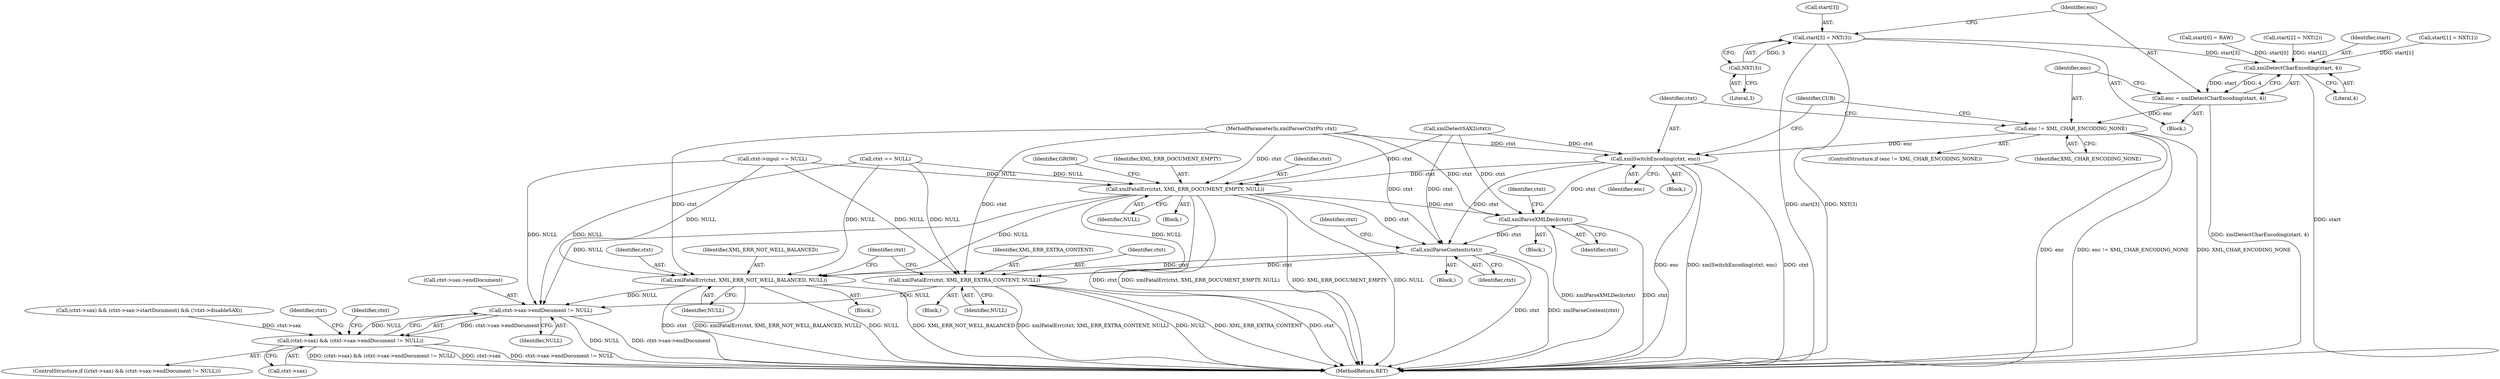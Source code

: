 digraph "0_Chrome_d0947db40187f4708c58e64cbd6013faf9eddeed_21@array" {
"1000177" [label="(Call,start[3] = NXT(3))"];
"1000181" [label="(Call,NXT(3))"];
"1000185" [label="(Call,xmlDetectCharEncoding(start, 4))"];
"1000183" [label="(Call,enc = xmlDetectCharEncoding(start, 4))"];
"1000189" [label="(Call,enc != XML_CHAR_ENCODING_NONE)"];
"1000193" [label="(Call,xmlSwitchEncoding(ctxt, enc))"];
"1000201" [label="(Call,xmlFatalErr(ctxt, XML_ERR_DOCUMENT_EMPTY, NULL))"];
"1000219" [label="(Call,xmlParseXMLDecl(ctxt))"];
"1000288" [label="(Call,xmlParseContent(ctxt))"];
"1000309" [label="(Call,xmlFatalErr(ctxt, XML_ERR_NOT_WELL_BALANCED, NULL))"];
"1000328" [label="(Call,ctxt->sax->endDocument != NULL)"];
"1000324" [label="(Call,(ctxt->sax) && (ctxt->sax->endDocument != NULL))"];
"1000319" [label="(Call,xmlFatalErr(ctxt, XML_ERR_EXTRA_CONTENT, NULL))"];
"1000204" [label="(Identifier,NULL)"];
"1000311" [label="(Identifier,XML_ERR_NOT_WELL_BALANCED)"];
"1000165" [label="(Call,start[1] = NXT(1))"];
"1000159" [label="(Block,)"];
"1000160" [label="(Call,start[0] = RAW)"];
"1000191" [label="(Identifier,XML_CHAR_ENCODING_NONE)"];
"1000183" [label="(Call,enc = xmlDetectCharEncoding(start, 4))"];
"1000203" [label="(Identifier,XML_ERR_DOCUMENT_EMPTY)"];
"1000195" [label="(Identifier,enc)"];
"1000201" [label="(Call,xmlFatalErr(ctxt, XML_ERR_DOCUMENT_EMPTY, NULL))"];
"1000202" [label="(Identifier,ctxt)"];
"1000193" [label="(Call,xmlSwitchEncoding(ctxt, enc))"];
"1000328" [label="(Call,ctxt->sax->endDocument != NULL)"];
"1000342" [label="(Identifier,ctxt)"];
"1000182" [label="(Literal,3)"];
"1000219" [label="(Call,xmlParseXMLDecl(ctxt))"];
"1000194" [label="(Identifier,ctxt)"];
"1000218" [label="(Block,)"];
"1000289" [label="(Identifier,ctxt)"];
"1000198" [label="(Identifier,CUR)"];
"1000177" [label="(Call,start[3] = NXT(3))"];
"1000323" [label="(ControlStructure,if ((ctxt->sax) && (ctxt->sax->endDocument != NULL)))"];
"1000337" [label="(Identifier,ctxt)"];
"1000114" [label="(Call,ctxt == NULL)"];
"1000220" [label="(Identifier,ctxt)"];
"1000224" [label="(Identifier,ctxt)"];
"1000293" [label="(Identifier,ctxt)"];
"1000310" [label="(Identifier,ctxt)"];
"1000334" [label="(Identifier,NULL)"];
"1000200" [label="(Block,)"];
"1000189" [label="(Call,enc != XML_CHAR_ENCODING_NONE)"];
"1000312" [label="(Identifier,NULL)"];
"1000190" [label="(Identifier,enc)"];
"1000181" [label="(Call,NXT(3))"];
"1000205" [label="(Identifier,GROW)"];
"1000241" [label="(Call,(ctxt->sax) && (ctxt->sax->startDocument) && (!ctxt->disableSAX))"];
"1000319" [label="(Call,xmlFatalErr(ctxt, XML_ERR_EXTRA_CONTENT, NULL))"];
"1000188" [label="(ControlStructure,if (enc != XML_CHAR_ENCODING_NONE))"];
"1000109" [label="(Block,)"];
"1000187" [label="(Literal,4)"];
"1000126" [label="(Call,xmlDetectSAX2(ctxt))"];
"1000308" [label="(Block,)"];
"1000192" [label="(Block,)"];
"1000309" [label="(Call,xmlFatalErr(ctxt, XML_ERR_NOT_WELL_BALANCED, NULL))"];
"1000184" [label="(Identifier,enc)"];
"1000178" [label="(Call,start[3])"];
"1000185" [label="(Call,xmlDetectCharEncoding(start, 4))"];
"1000288" [label="(Call,xmlParseContent(ctxt))"];
"1000117" [label="(Call,ctxt->input == NULL)"];
"1000324" [label="(Call,(ctxt->sax) && (ctxt->sax->endDocument != NULL))"];
"1000325" [label="(Call,ctxt->sax)"];
"1000318" [label="(Block,)"];
"1000108" [label="(MethodParameterIn,xmlParserCtxtPtr ctxt)"];
"1000320" [label="(Identifier,ctxt)"];
"1000321" [label="(Identifier,XML_ERR_EXTRA_CONTENT)"];
"1000329" [label="(Call,ctxt->sax->endDocument)"];
"1000349" [label="(MethodReturn,RET)"];
"1000171" [label="(Call,start[2] = NXT(2))"];
"1000322" [label="(Identifier,NULL)"];
"1000186" [label="(Identifier,start)"];
"1000326" [label="(Identifier,ctxt)"];
"1000177" -> "1000159"  [label="AST: "];
"1000177" -> "1000181"  [label="CFG: "];
"1000178" -> "1000177"  [label="AST: "];
"1000181" -> "1000177"  [label="AST: "];
"1000184" -> "1000177"  [label="CFG: "];
"1000177" -> "1000349"  [label="DDG: start[3]"];
"1000177" -> "1000349"  [label="DDG: NXT(3)"];
"1000181" -> "1000177"  [label="DDG: 3"];
"1000177" -> "1000185"  [label="DDG: start[3]"];
"1000181" -> "1000182"  [label="CFG: "];
"1000182" -> "1000181"  [label="AST: "];
"1000185" -> "1000183"  [label="AST: "];
"1000185" -> "1000187"  [label="CFG: "];
"1000186" -> "1000185"  [label="AST: "];
"1000187" -> "1000185"  [label="AST: "];
"1000183" -> "1000185"  [label="CFG: "];
"1000185" -> "1000349"  [label="DDG: start"];
"1000185" -> "1000183"  [label="DDG: start"];
"1000185" -> "1000183"  [label="DDG: 4"];
"1000171" -> "1000185"  [label="DDG: start[2]"];
"1000165" -> "1000185"  [label="DDG: start[1]"];
"1000160" -> "1000185"  [label="DDG: start[0]"];
"1000183" -> "1000159"  [label="AST: "];
"1000184" -> "1000183"  [label="AST: "];
"1000190" -> "1000183"  [label="CFG: "];
"1000183" -> "1000349"  [label="DDG: xmlDetectCharEncoding(start, 4)"];
"1000183" -> "1000189"  [label="DDG: enc"];
"1000189" -> "1000188"  [label="AST: "];
"1000189" -> "1000191"  [label="CFG: "];
"1000190" -> "1000189"  [label="AST: "];
"1000191" -> "1000189"  [label="AST: "];
"1000194" -> "1000189"  [label="CFG: "];
"1000198" -> "1000189"  [label="CFG: "];
"1000189" -> "1000349"  [label="DDG: enc"];
"1000189" -> "1000349"  [label="DDG: enc != XML_CHAR_ENCODING_NONE"];
"1000189" -> "1000349"  [label="DDG: XML_CHAR_ENCODING_NONE"];
"1000189" -> "1000193"  [label="DDG: enc"];
"1000193" -> "1000192"  [label="AST: "];
"1000193" -> "1000195"  [label="CFG: "];
"1000194" -> "1000193"  [label="AST: "];
"1000195" -> "1000193"  [label="AST: "];
"1000198" -> "1000193"  [label="CFG: "];
"1000193" -> "1000349"  [label="DDG: ctxt"];
"1000193" -> "1000349"  [label="DDG: enc"];
"1000193" -> "1000349"  [label="DDG: xmlSwitchEncoding(ctxt, enc)"];
"1000126" -> "1000193"  [label="DDG: ctxt"];
"1000108" -> "1000193"  [label="DDG: ctxt"];
"1000193" -> "1000201"  [label="DDG: ctxt"];
"1000193" -> "1000219"  [label="DDG: ctxt"];
"1000193" -> "1000288"  [label="DDG: ctxt"];
"1000201" -> "1000200"  [label="AST: "];
"1000201" -> "1000204"  [label="CFG: "];
"1000202" -> "1000201"  [label="AST: "];
"1000203" -> "1000201"  [label="AST: "];
"1000204" -> "1000201"  [label="AST: "];
"1000205" -> "1000201"  [label="CFG: "];
"1000201" -> "1000349"  [label="DDG: xmlFatalErr(ctxt, XML_ERR_DOCUMENT_EMPTY, NULL)"];
"1000201" -> "1000349"  [label="DDG: XML_ERR_DOCUMENT_EMPTY"];
"1000201" -> "1000349"  [label="DDG: NULL"];
"1000201" -> "1000349"  [label="DDG: ctxt"];
"1000126" -> "1000201"  [label="DDG: ctxt"];
"1000108" -> "1000201"  [label="DDG: ctxt"];
"1000117" -> "1000201"  [label="DDG: NULL"];
"1000114" -> "1000201"  [label="DDG: NULL"];
"1000201" -> "1000219"  [label="DDG: ctxt"];
"1000201" -> "1000288"  [label="DDG: ctxt"];
"1000201" -> "1000309"  [label="DDG: NULL"];
"1000201" -> "1000319"  [label="DDG: NULL"];
"1000201" -> "1000328"  [label="DDG: NULL"];
"1000219" -> "1000218"  [label="AST: "];
"1000219" -> "1000220"  [label="CFG: "];
"1000220" -> "1000219"  [label="AST: "];
"1000224" -> "1000219"  [label="CFG: "];
"1000219" -> "1000349"  [label="DDG: xmlParseXMLDecl(ctxt)"];
"1000219" -> "1000349"  [label="DDG: ctxt"];
"1000126" -> "1000219"  [label="DDG: ctxt"];
"1000108" -> "1000219"  [label="DDG: ctxt"];
"1000219" -> "1000288"  [label="DDG: ctxt"];
"1000288" -> "1000109"  [label="AST: "];
"1000288" -> "1000289"  [label="CFG: "];
"1000289" -> "1000288"  [label="AST: "];
"1000293" -> "1000288"  [label="CFG: "];
"1000288" -> "1000349"  [label="DDG: ctxt"];
"1000288" -> "1000349"  [label="DDG: xmlParseContent(ctxt)"];
"1000126" -> "1000288"  [label="DDG: ctxt"];
"1000108" -> "1000288"  [label="DDG: ctxt"];
"1000288" -> "1000309"  [label="DDG: ctxt"];
"1000288" -> "1000319"  [label="DDG: ctxt"];
"1000309" -> "1000308"  [label="AST: "];
"1000309" -> "1000312"  [label="CFG: "];
"1000310" -> "1000309"  [label="AST: "];
"1000311" -> "1000309"  [label="AST: "];
"1000312" -> "1000309"  [label="AST: "];
"1000326" -> "1000309"  [label="CFG: "];
"1000309" -> "1000349"  [label="DDG: ctxt"];
"1000309" -> "1000349"  [label="DDG: xmlFatalErr(ctxt, XML_ERR_NOT_WELL_BALANCED, NULL)"];
"1000309" -> "1000349"  [label="DDG: NULL"];
"1000309" -> "1000349"  [label="DDG: XML_ERR_NOT_WELL_BALANCED"];
"1000108" -> "1000309"  [label="DDG: ctxt"];
"1000117" -> "1000309"  [label="DDG: NULL"];
"1000114" -> "1000309"  [label="DDG: NULL"];
"1000309" -> "1000328"  [label="DDG: NULL"];
"1000328" -> "1000324"  [label="AST: "];
"1000328" -> "1000334"  [label="CFG: "];
"1000329" -> "1000328"  [label="AST: "];
"1000334" -> "1000328"  [label="AST: "];
"1000324" -> "1000328"  [label="CFG: "];
"1000328" -> "1000349"  [label="DDG: NULL"];
"1000328" -> "1000349"  [label="DDG: ctxt->sax->endDocument"];
"1000328" -> "1000324"  [label="DDG: ctxt->sax->endDocument"];
"1000328" -> "1000324"  [label="DDG: NULL"];
"1000117" -> "1000328"  [label="DDG: NULL"];
"1000319" -> "1000328"  [label="DDG: NULL"];
"1000114" -> "1000328"  [label="DDG: NULL"];
"1000324" -> "1000323"  [label="AST: "];
"1000324" -> "1000325"  [label="CFG: "];
"1000325" -> "1000324"  [label="AST: "];
"1000337" -> "1000324"  [label="CFG: "];
"1000342" -> "1000324"  [label="CFG: "];
"1000324" -> "1000349"  [label="DDG: ctxt->sax->endDocument != NULL"];
"1000324" -> "1000349"  [label="DDG: (ctxt->sax) && (ctxt->sax->endDocument != NULL)"];
"1000324" -> "1000349"  [label="DDG: ctxt->sax"];
"1000241" -> "1000324"  [label="DDG: ctxt->sax"];
"1000319" -> "1000318"  [label="AST: "];
"1000319" -> "1000322"  [label="CFG: "];
"1000320" -> "1000319"  [label="AST: "];
"1000321" -> "1000319"  [label="AST: "];
"1000322" -> "1000319"  [label="AST: "];
"1000326" -> "1000319"  [label="CFG: "];
"1000319" -> "1000349"  [label="DDG: xmlFatalErr(ctxt, XML_ERR_EXTRA_CONTENT, NULL)"];
"1000319" -> "1000349"  [label="DDG: NULL"];
"1000319" -> "1000349"  [label="DDG: XML_ERR_EXTRA_CONTENT"];
"1000319" -> "1000349"  [label="DDG: ctxt"];
"1000108" -> "1000319"  [label="DDG: ctxt"];
"1000117" -> "1000319"  [label="DDG: NULL"];
"1000114" -> "1000319"  [label="DDG: NULL"];
}
